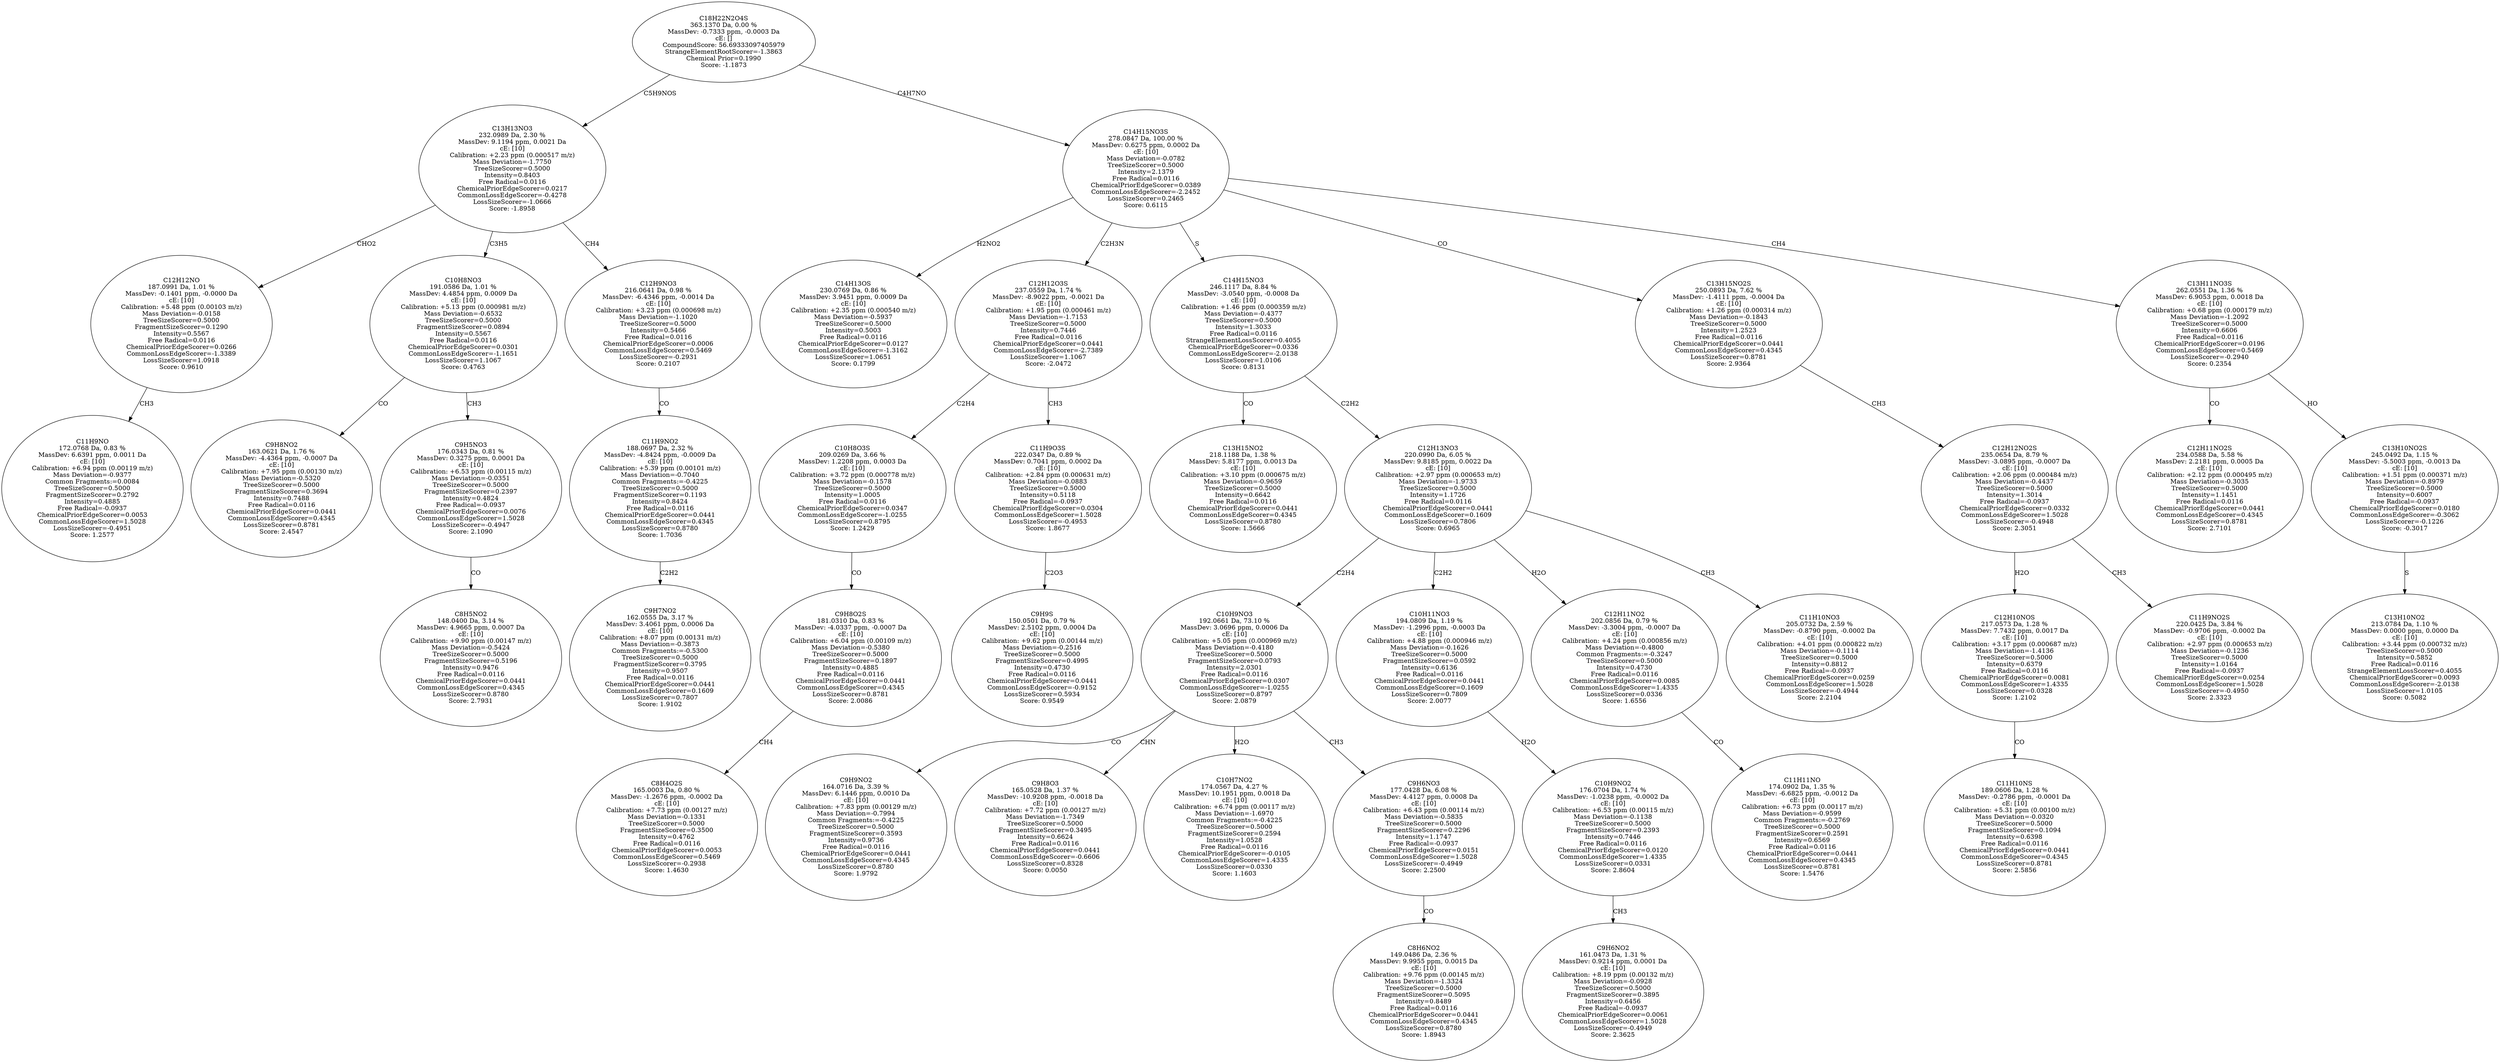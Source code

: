 strict digraph {
v1 [label="C11H9NO\n172.0768 Da, 0.83 %\nMassDev: 6.6391 ppm, 0.0011 Da\ncE: [10]\nCalibration: +6.94 ppm (0.00119 m/z)\nMass Deviation=-0.9377\nCommon Fragments:=0.0084\nTreeSizeScorer=0.5000\nFragmentSizeScorer=0.2792\nIntensity=0.4885\nFree Radical=-0.0937\nChemicalPriorEdgeScorer=0.0053\nCommonLossEdgeScorer=1.5028\nLossSizeScorer=-0.4951\nScore: 1.2577"];
v2 [label="C12H12NO\n187.0991 Da, 1.01 %\nMassDev: -0.1401 ppm, -0.0000 Da\ncE: [10]\nCalibration: +5.48 ppm (0.00103 m/z)\nMass Deviation=-0.0158\nTreeSizeScorer=0.5000\nFragmentSizeScorer=0.1290\nIntensity=0.5567\nFree Radical=0.0116\nChemicalPriorEdgeScorer=0.0266\nCommonLossEdgeScorer=-1.3389\nLossSizeScorer=1.0918\nScore: 0.9610"];
v3 [label="C9H8NO2\n163.0621 Da, 1.76 %\nMassDev: -4.4364 ppm, -0.0007 Da\ncE: [10]\nCalibration: +7.95 ppm (0.00130 m/z)\nMass Deviation=-0.5320\nTreeSizeScorer=0.5000\nFragmentSizeScorer=0.3694\nIntensity=0.7488\nFree Radical=0.0116\nChemicalPriorEdgeScorer=0.0441\nCommonLossEdgeScorer=0.4345\nLossSizeScorer=0.8781\nScore: 2.4547"];
v4 [label="C8H5NO2\n148.0400 Da, 3.14 %\nMassDev: 4.9665 ppm, 0.0007 Da\ncE: [10]\nCalibration: +9.90 ppm (0.00147 m/z)\nMass Deviation=-0.5424\nTreeSizeScorer=0.5000\nFragmentSizeScorer=0.5196\nIntensity=0.9476\nFree Radical=0.0116\nChemicalPriorEdgeScorer=0.0441\nCommonLossEdgeScorer=0.4345\nLossSizeScorer=0.8780\nScore: 2.7931"];
v5 [label="C9H5NO3\n176.0343 Da, 0.81 %\nMassDev: 0.3275 ppm, 0.0001 Da\ncE: [10]\nCalibration: +6.53 ppm (0.00115 m/z)\nMass Deviation=-0.0351\nTreeSizeScorer=0.5000\nFragmentSizeScorer=0.2397\nIntensity=0.4824\nFree Radical=-0.0937\nChemicalPriorEdgeScorer=0.0076\nCommonLossEdgeScorer=1.5028\nLossSizeScorer=-0.4947\nScore: 2.1090"];
v6 [label="C10H8NO3\n191.0586 Da, 1.01 %\nMassDev: 4.4854 ppm, 0.0009 Da\ncE: [10]\nCalibration: +5.13 ppm (0.000981 m/z)\nMass Deviation=-0.6532\nTreeSizeScorer=0.5000\nFragmentSizeScorer=0.0894\nIntensity=0.5567\nFree Radical=0.0116\nChemicalPriorEdgeScorer=0.0301\nCommonLossEdgeScorer=-1.1651\nLossSizeScorer=1.1067\nScore: 0.4763"];
v7 [label="C9H7NO2\n162.0555 Da, 3.17 %\nMassDev: 3.4061 ppm, 0.0006 Da\ncE: [10]\nCalibration: +8.07 ppm (0.00131 m/z)\nMass Deviation=-0.3873\nCommon Fragments:=-0.5300\nTreeSizeScorer=0.5000\nFragmentSizeScorer=0.3795\nIntensity=0.9507\nFree Radical=0.0116\nChemicalPriorEdgeScorer=0.0441\nCommonLossEdgeScorer=0.1609\nLossSizeScorer=0.7807\nScore: 1.9102"];
v8 [label="C11H9NO2\n188.0697 Da, 2.32 %\nMassDev: -4.8424 ppm, -0.0009 Da\ncE: [10]\nCalibration: +5.39 ppm (0.00101 m/z)\nMass Deviation=-0.7040\nCommon Fragments:=-0.4225\nTreeSizeScorer=0.5000\nFragmentSizeScorer=0.1193\nIntensity=0.8424\nFree Radical=0.0116\nChemicalPriorEdgeScorer=0.0441\nCommonLossEdgeScorer=0.4345\nLossSizeScorer=0.8780\nScore: 1.7036"];
v9 [label="C12H9NO3\n216.0641 Da, 0.98 %\nMassDev: -6.4346 ppm, -0.0014 Da\ncE: [10]\nCalibration: +3.23 ppm (0.000698 m/z)\nMass Deviation=-1.1020\nTreeSizeScorer=0.5000\nIntensity=0.5466\nFree Radical=0.0116\nChemicalPriorEdgeScorer=0.0006\nCommonLossEdgeScorer=0.5469\nLossSizeScorer=-0.2931\nScore: 0.2107"];
v10 [label="C13H13NO3\n232.0989 Da, 2.30 %\nMassDev: 9.1194 ppm, 0.0021 Da\ncE: [10]\nCalibration: +2.23 ppm (0.000517 m/z)\nMass Deviation=-1.7750\nTreeSizeScorer=0.5000\nIntensity=0.8403\nFree Radical=0.0116\nChemicalPriorEdgeScorer=0.0217\nCommonLossEdgeScorer=-0.4278\nLossSizeScorer=-1.0666\nScore: -1.8958"];
v11 [label="C14H13OS\n230.0769 Da, 0.86 %\nMassDev: 3.9451 ppm, 0.0009 Da\ncE: [10]\nCalibration: +2.35 ppm (0.000540 m/z)\nMass Deviation=-0.5937\nTreeSizeScorer=0.5000\nIntensity=0.5003\nFree Radical=0.0116\nChemicalPriorEdgeScorer=0.0127\nCommonLossEdgeScorer=-1.3162\nLossSizeScorer=1.0651\nScore: 0.1799"];
v12 [label="C8H4O2S\n165.0003 Da, 0.80 %\nMassDev: -1.2676 ppm, -0.0002 Da\ncE: [10]\nCalibration: +7.73 ppm (0.00127 m/z)\nMass Deviation=-0.1331\nTreeSizeScorer=0.5000\nFragmentSizeScorer=0.3500\nIntensity=0.4762\nFree Radical=0.0116\nChemicalPriorEdgeScorer=0.0053\nCommonLossEdgeScorer=0.5469\nLossSizeScorer=-0.2938\nScore: 1.4630"];
v13 [label="C9H8O2S\n181.0310 Da, 0.83 %\nMassDev: -4.0337 ppm, -0.0007 Da\ncE: [10]\nCalibration: +6.04 ppm (0.00109 m/z)\nMass Deviation=-0.5380\nTreeSizeScorer=0.5000\nFragmentSizeScorer=0.1897\nIntensity=0.4885\nFree Radical=0.0116\nChemicalPriorEdgeScorer=0.0441\nCommonLossEdgeScorer=0.4345\nLossSizeScorer=0.8781\nScore: 2.0086"];
v14 [label="C10H8O3S\n209.0269 Da, 3.66 %\nMassDev: 1.2208 ppm, 0.0003 Da\ncE: [10]\nCalibration: +3.72 ppm (0.000778 m/z)\nMass Deviation=-0.1578\nTreeSizeScorer=0.5000\nIntensity=1.0005\nFree Radical=0.0116\nChemicalPriorEdgeScorer=0.0347\nCommonLossEdgeScorer=-1.0255\nLossSizeScorer=0.8795\nScore: 1.2429"];
v15 [label="C9H9S\n150.0501 Da, 0.79 %\nMassDev: 2.5102 ppm, 0.0004 Da\ncE: [10]\nCalibration: +9.62 ppm (0.00144 m/z)\nMass Deviation=-0.2516\nTreeSizeScorer=0.5000\nFragmentSizeScorer=0.4995\nIntensity=0.4730\nFree Radical=0.0116\nChemicalPriorEdgeScorer=0.0441\nCommonLossEdgeScorer=-0.9152\nLossSizeScorer=0.5934\nScore: 0.9549"];
v16 [label="C11H9O3S\n222.0347 Da, 0.89 %\nMassDev: 0.7041 ppm, 0.0002 Da\ncE: [10]\nCalibration: +2.84 ppm (0.000631 m/z)\nMass Deviation=-0.0883\nTreeSizeScorer=0.5000\nIntensity=0.5118\nFree Radical=-0.0937\nChemicalPriorEdgeScorer=0.0304\nCommonLossEdgeScorer=1.5028\nLossSizeScorer=-0.4953\nScore: 1.8677"];
v17 [label="C12H12O3S\n237.0559 Da, 1.74 %\nMassDev: -8.9022 ppm, -0.0021 Da\ncE: [10]\nCalibration: +1.95 ppm (0.000461 m/z)\nMass Deviation=-1.7153\nTreeSizeScorer=0.5000\nIntensity=0.7446\nFree Radical=0.0116\nChemicalPriorEdgeScorer=0.0441\nCommonLossEdgeScorer=-2.7389\nLossSizeScorer=1.1067\nScore: -2.0472"];
v18 [label="C13H15NO2\n218.1188 Da, 1.38 %\nMassDev: 5.8177 ppm, 0.0013 Da\ncE: [10]\nCalibration: +3.10 ppm (0.000675 m/z)\nMass Deviation=-0.9659\nTreeSizeScorer=0.5000\nIntensity=0.6642\nFree Radical=0.0116\nChemicalPriorEdgeScorer=0.0441\nCommonLossEdgeScorer=0.4345\nLossSizeScorer=0.8780\nScore: 1.5666"];
v19 [label="C9H9NO2\n164.0716 Da, 3.39 %\nMassDev: 6.1446 ppm, 0.0010 Da\ncE: [10]\nCalibration: +7.83 ppm (0.00129 m/z)\nMass Deviation=-0.7994\nCommon Fragments:=-0.4225\nTreeSizeScorer=0.5000\nFragmentSizeScorer=0.3593\nIntensity=0.9736\nFree Radical=0.0116\nChemicalPriorEdgeScorer=0.0441\nCommonLossEdgeScorer=0.4345\nLossSizeScorer=0.8780\nScore: 1.9792"];
v20 [label="C9H8O3\n165.0528 Da, 1.37 %\nMassDev: -10.9208 ppm, -0.0018 Da\ncE: [10]\nCalibration: +7.72 ppm (0.00127 m/z)\nMass Deviation=-1.7349\nTreeSizeScorer=0.5000\nFragmentSizeScorer=0.3495\nIntensity=0.6624\nFree Radical=0.0116\nChemicalPriorEdgeScorer=0.0441\nCommonLossEdgeScorer=-0.6606\nLossSizeScorer=0.8328\nScore: 0.0050"];
v21 [label="C10H7NO2\n174.0567 Da, 4.27 %\nMassDev: 10.1951 ppm, 0.0018 Da\ncE: [10]\nCalibration: +6.74 ppm (0.00117 m/z)\nMass Deviation=-1.6970\nCommon Fragments:=-0.4225\nTreeSizeScorer=0.5000\nFragmentSizeScorer=0.2594\nIntensity=1.0528\nFree Radical=0.0116\nChemicalPriorEdgeScorer=-0.0105\nCommonLossEdgeScorer=1.4335\nLossSizeScorer=0.0330\nScore: 1.1603"];
v22 [label="C8H6NO2\n149.0486 Da, 2.36 %\nMassDev: 9.9955 ppm, 0.0015 Da\ncE: [10]\nCalibration: +9.76 ppm (0.00145 m/z)\nMass Deviation=-1.3324\nTreeSizeScorer=0.5000\nFragmentSizeScorer=0.5095\nIntensity=0.8489\nFree Radical=0.0116\nChemicalPriorEdgeScorer=0.0441\nCommonLossEdgeScorer=0.4345\nLossSizeScorer=0.8780\nScore: 1.8943"];
v23 [label="C9H6NO3\n177.0428 Da, 6.08 %\nMassDev: 4.4127 ppm, 0.0008 Da\ncE: [10]\nCalibration: +6.43 ppm (0.00114 m/z)\nMass Deviation=-0.5835\nTreeSizeScorer=0.5000\nFragmentSizeScorer=0.2296\nIntensity=1.1747\nFree Radical=-0.0937\nChemicalPriorEdgeScorer=0.0151\nCommonLossEdgeScorer=1.5028\nLossSizeScorer=-0.4949\nScore: 2.2500"];
v24 [label="C10H9NO3\n192.0661 Da, 73.10 %\nMassDev: 3.0696 ppm, 0.0006 Da\ncE: [10]\nCalibration: +5.05 ppm (0.000969 m/z)\nMass Deviation=-0.4180\nTreeSizeScorer=0.5000\nFragmentSizeScorer=0.0793\nIntensity=2.0301\nFree Radical=0.0116\nChemicalPriorEdgeScorer=0.0307\nCommonLossEdgeScorer=-1.0255\nLossSizeScorer=0.8797\nScore: 2.0879"];
v25 [label="C9H6NO2\n161.0473 Da, 1.31 %\nMassDev: 0.9214 ppm, 0.0001 Da\ncE: [10]\nCalibration: +8.19 ppm (0.00132 m/z)\nMass Deviation=-0.0928\nTreeSizeScorer=0.5000\nFragmentSizeScorer=0.3895\nIntensity=0.6456\nFree Radical=-0.0937\nChemicalPriorEdgeScorer=0.0061\nCommonLossEdgeScorer=1.5028\nLossSizeScorer=-0.4949\nScore: 2.3625"];
v26 [label="C10H9NO2\n176.0704 Da, 1.74 %\nMassDev: -1.0238 ppm, -0.0002 Da\ncE: [10]\nCalibration: +6.53 ppm (0.00115 m/z)\nMass Deviation=-0.1138\nTreeSizeScorer=0.5000\nFragmentSizeScorer=0.2393\nIntensity=0.7446\nFree Radical=0.0116\nChemicalPriorEdgeScorer=0.0120\nCommonLossEdgeScorer=1.4335\nLossSizeScorer=0.0331\nScore: 2.8604"];
v27 [label="C10H11NO3\n194.0809 Da, 1.19 %\nMassDev: -1.2996 ppm, -0.0003 Da\ncE: [10]\nCalibration: +4.88 ppm (0.000946 m/z)\nMass Deviation=-0.1626\nTreeSizeScorer=0.5000\nFragmentSizeScorer=0.0592\nIntensity=0.6136\nFree Radical=0.0116\nChemicalPriorEdgeScorer=0.0441\nCommonLossEdgeScorer=0.1609\nLossSizeScorer=0.7809\nScore: 2.0077"];
v28 [label="C11H11NO\n174.0902 Da, 1.35 %\nMassDev: -6.6825 ppm, -0.0012 Da\ncE: [10]\nCalibration: +6.73 ppm (0.00117 m/z)\nMass Deviation=-0.9599\nCommon Fragments:=-0.2769\nTreeSizeScorer=0.5000\nFragmentSizeScorer=0.2591\nIntensity=0.6569\nFree Radical=0.0116\nChemicalPriorEdgeScorer=0.0441\nCommonLossEdgeScorer=0.4345\nLossSizeScorer=0.8781\nScore: 1.5476"];
v29 [label="C12H11NO2\n202.0856 Da, 0.79 %\nMassDev: -3.3004 ppm, -0.0007 Da\ncE: [10]\nCalibration: +4.24 ppm (0.000856 m/z)\nMass Deviation=-0.4800\nCommon Fragments:=-0.3247\nTreeSizeScorer=0.5000\nIntensity=0.4730\nFree Radical=0.0116\nChemicalPriorEdgeScorer=0.0085\nCommonLossEdgeScorer=1.4335\nLossSizeScorer=0.0336\nScore: 1.6556"];
v30 [label="C11H10NO3\n205.0732 Da, 2.59 %\nMassDev: -0.8790 ppm, -0.0002 Da\ncE: [10]\nCalibration: +4.01 ppm (0.000822 m/z)\nMass Deviation=-0.1114\nTreeSizeScorer=0.5000\nIntensity=0.8812\nFree Radical=-0.0937\nChemicalPriorEdgeScorer=0.0259\nCommonLossEdgeScorer=1.5028\nLossSizeScorer=-0.4944\nScore: 2.2104"];
v31 [label="C12H13NO3\n220.0990 Da, 6.05 %\nMassDev: 9.8185 ppm, 0.0022 Da\ncE: [10]\nCalibration: +2.97 ppm (0.000653 m/z)\nMass Deviation=-1.9733\nTreeSizeScorer=0.5000\nIntensity=1.1726\nFree Radical=0.0116\nChemicalPriorEdgeScorer=0.0441\nCommonLossEdgeScorer=0.1609\nLossSizeScorer=0.7806\nScore: 0.6965"];
v32 [label="C14H15NO3\n246.1117 Da, 8.84 %\nMassDev: -3.0540 ppm, -0.0008 Da\ncE: [10]\nCalibration: +1.46 ppm (0.000359 m/z)\nMass Deviation=-0.4377\nTreeSizeScorer=0.5000\nIntensity=1.3033\nFree Radical=0.0116\nStrangeElementLossScorer=0.4055\nChemicalPriorEdgeScorer=0.0336\nCommonLossEdgeScorer=-2.0138\nLossSizeScorer=1.0106\nScore: 0.8131"];
v33 [label="C11H10NS\n189.0606 Da, 1.28 %\nMassDev: -0.2786 ppm, -0.0001 Da\ncE: [10]\nCalibration: +5.31 ppm (0.00100 m/z)\nMass Deviation=-0.0320\nTreeSizeScorer=0.5000\nFragmentSizeScorer=0.1094\nIntensity=0.6398\nFree Radical=0.0116\nChemicalPriorEdgeScorer=0.0441\nCommonLossEdgeScorer=0.4345\nLossSizeScorer=0.8781\nScore: 2.5856"];
v34 [label="C12H10NOS\n217.0573 Da, 1.28 %\nMassDev: 7.7432 ppm, 0.0017 Da\ncE: [10]\nCalibration: +3.17 ppm (0.000687 m/z)\nMass Deviation=-1.4136\nTreeSizeScorer=0.5000\nIntensity=0.6379\nFree Radical=0.0116\nChemicalPriorEdgeScorer=0.0081\nCommonLossEdgeScorer=1.4335\nLossSizeScorer=0.0328\nScore: 1.2102"];
v35 [label="C11H9NO2S\n220.0425 Da, 3.84 %\nMassDev: -0.9706 ppm, -0.0002 Da\ncE: [10]\nCalibration: +2.97 ppm (0.000653 m/z)\nMass Deviation=-0.1236\nTreeSizeScorer=0.5000\nIntensity=1.0164\nFree Radical=-0.0937\nChemicalPriorEdgeScorer=0.0254\nCommonLossEdgeScorer=1.5028\nLossSizeScorer=-0.4950\nScore: 2.3323"];
v36 [label="C12H12NO2S\n235.0654 Da, 8.79 %\nMassDev: -3.0895 ppm, -0.0007 Da\ncE: [10]\nCalibration: +2.06 ppm (0.000484 m/z)\nMass Deviation=-0.4437\nTreeSizeScorer=0.5000\nIntensity=1.3014\nFree Radical=-0.0937\nChemicalPriorEdgeScorer=0.0332\nCommonLossEdgeScorer=1.5028\nLossSizeScorer=-0.4948\nScore: 2.3051"];
v37 [label="C13H15NO2S\n250.0893 Da, 7.62 %\nMassDev: -1.4111 ppm, -0.0004 Da\ncE: [10]\nCalibration: +1.26 ppm (0.000314 m/z)\nMass Deviation=-0.1843\nTreeSizeScorer=0.5000\nIntensity=1.2523\nFree Radical=0.0116\nChemicalPriorEdgeScorer=0.0441\nCommonLossEdgeScorer=0.4345\nLossSizeScorer=0.8781\nScore: 2.9364"];
v38 [label="C12H11NO2S\n234.0588 Da, 5.58 %\nMassDev: 2.2181 ppm, 0.0005 Da\ncE: [10]\nCalibration: +2.12 ppm (0.000495 m/z)\nMass Deviation=-0.3035\nTreeSizeScorer=0.5000\nIntensity=1.1451\nFree Radical=0.0116\nChemicalPriorEdgeScorer=0.0441\nCommonLossEdgeScorer=0.4345\nLossSizeScorer=0.8781\nScore: 2.7101"];
v39 [label="C13H10NO2\n213.0784 Da, 1.10 %\nMassDev: 0.0000 ppm, 0.0000 Da\ncE: [10]\nCalibration: +3.44 ppm (0.000732 m/z)\nTreeSizeScorer=0.5000\nIntensity=0.5852\nFree Radical=0.0116\nStrangeElementLossScorer=0.4055\nChemicalPriorEdgeScorer=0.0093\nCommonLossEdgeScorer=-2.0138\nLossSizeScorer=1.0105\nScore: 0.5082"];
v40 [label="C13H10NO2S\n245.0492 Da, 1.15 %\nMassDev: -5.5003 ppm, -0.0013 Da\ncE: [10]\nCalibration: +1.51 ppm (0.000371 m/z)\nMass Deviation=-0.8979\nTreeSizeScorer=0.5000\nIntensity=0.6007\nFree Radical=-0.0937\nChemicalPriorEdgeScorer=0.0180\nCommonLossEdgeScorer=-0.3062\nLossSizeScorer=-0.1226\nScore: -0.3017"];
v41 [label="C13H11NO3S\n262.0551 Da, 1.36 %\nMassDev: 6.9053 ppm, 0.0018 Da\ncE: [10]\nCalibration: +0.68 ppm (0.000179 m/z)\nMass Deviation=-1.2092\nTreeSizeScorer=0.5000\nIntensity=0.6606\nFree Radical=0.0116\nChemicalPriorEdgeScorer=0.0196\nCommonLossEdgeScorer=0.5469\nLossSizeScorer=-0.2940\nScore: 0.2354"];
v42 [label="C14H15NO3S\n278.0847 Da, 100.00 %\nMassDev: 0.6275 ppm, 0.0002 Da\ncE: [10]\nMass Deviation=-0.0782\nTreeSizeScorer=0.5000\nIntensity=2.1379\nFree Radical=0.0116\nChemicalPriorEdgeScorer=0.0389\nCommonLossEdgeScorer=-2.2452\nLossSizeScorer=0.2465\nScore: 0.6115"];
v43 [label="C18H22N2O4S\n363.1370 Da, 0.00 %\nMassDev: -0.7333 ppm, -0.0003 Da\ncE: []\nCompoundScore: 56.69333097405979\nStrangeElementRootScorer=-1.3863\nChemical Prior=0.1990\nScore: -1.1873"];
v2 -> v1 [label="CH3"];
v10 -> v2 [label="CHO2"];
v6 -> v3 [label="CO"];
v5 -> v4 [label="CO"];
v6 -> v5 [label="CH3"];
v10 -> v6 [label="C3H5"];
v8 -> v7 [label="C2H2"];
v9 -> v8 [label="CO"];
v10 -> v9 [label="CH4"];
v43 -> v10 [label="C5H9NOS"];
v42 -> v11 [label="H2NO2"];
v13 -> v12 [label="CH4"];
v14 -> v13 [label="CO"];
v17 -> v14 [label="C2H4"];
v16 -> v15 [label="C2O3"];
v17 -> v16 [label="CH3"];
v42 -> v17 [label="C2H3N"];
v32 -> v18 [label="CO"];
v24 -> v19 [label="CO"];
v24 -> v20 [label="CHN"];
v24 -> v21 [label="H2O"];
v23 -> v22 [label="CO"];
v24 -> v23 [label="CH3"];
v31 -> v24 [label="C2H4"];
v26 -> v25 [label="CH3"];
v27 -> v26 [label="H2O"];
v31 -> v27 [label="C2H2"];
v29 -> v28 [label="CO"];
v31 -> v29 [label="H2O"];
v31 -> v30 [label="CH3"];
v32 -> v31 [label="C2H2"];
v42 -> v32 [label="S"];
v34 -> v33 [label="CO"];
v36 -> v34 [label="H2O"];
v36 -> v35 [label="CH3"];
v37 -> v36 [label="CH3"];
v42 -> v37 [label="CO"];
v41 -> v38 [label="CO"];
v40 -> v39 [label="S"];
v41 -> v40 [label="HO"];
v42 -> v41 [label="CH4"];
v43 -> v42 [label="C4H7NO"];
}